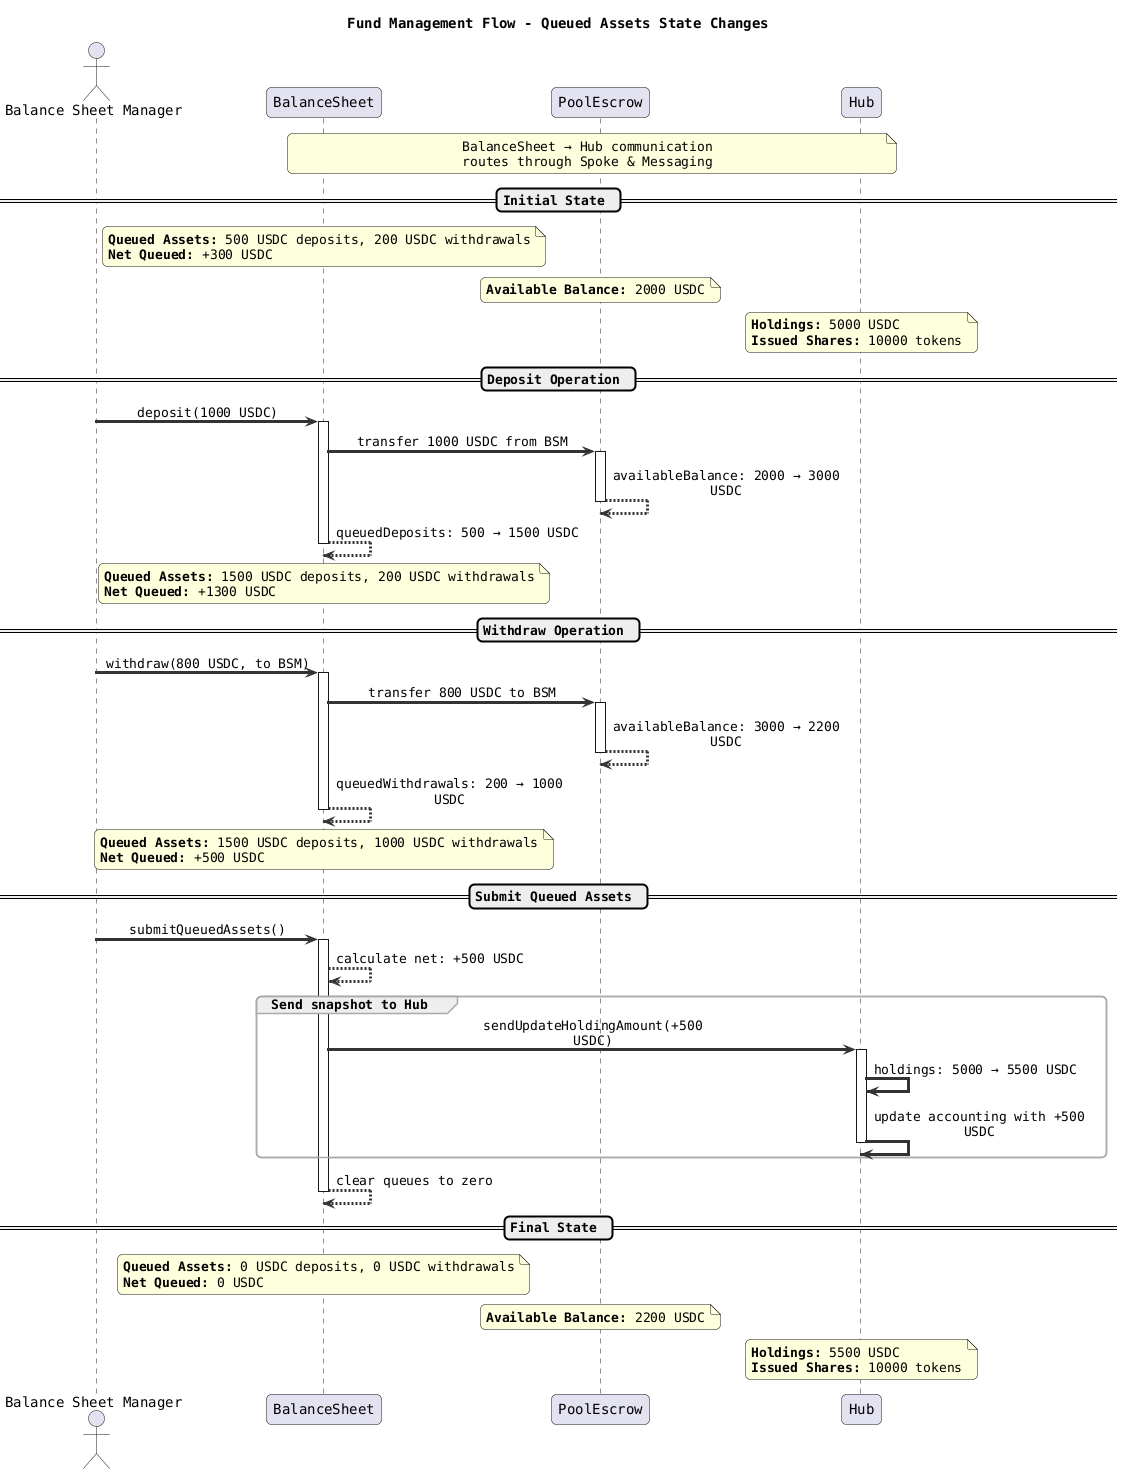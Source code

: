 @startuml
title Fund Management Flow - Queued Assets State Changes

skinparam sequenceArrowThickness 3
skinparam backgroundColor white
skinparam sequenceMessageAlign center
skinparam maxMessageSize 250
skinparam roundcorner 10
skinparam shadowing false
skinparam defaultFontName "Monospaced"

skinparam sequence {
    ArrowColor #333333
    BoxBorderColor #999999
    BoxBackgroundColor #F9F9F9
    GroupBorderColor #AAAAAA
    GroupBackgroundColor #EEEEEE
}

actor "Balance Sheet Manager" as BSM
participant BalanceSheet
participant PoolEscrow
participant "Hub" as Hub

note over BalanceSheet, Hub
    BalanceSheet → Hub communication
    routes through Spoke & Messaging
end note

== Initial State ==
note over BalanceSheet
    **Queued Assets:** 500 USDC deposits, 200 USDC withdrawals
    **Net Queued:** +300 USDC
end note

note over PoolEscrow
    **Available Balance:** 2000 USDC
end note

note over Hub
    **Holdings:** 5000 USDC
    **Issued Shares:** 10000 tokens
end note

== Deposit Operation ==
BSM -> BalanceSheet: deposit(1000 USDC)
activate BalanceSheet
BalanceSheet -> PoolEscrow: transfer 1000 USDC from BSM
activate PoolEscrow
PoolEscrow --> PoolEscrow: availableBalance: 2000 → 3000 USDC
deactivate PoolEscrow
BalanceSheet --> BalanceSheet: queuedDeposits: 500 → 1500 USDC
deactivate BalanceSheet

note over BalanceSheet
    **Queued Assets:** 1500 USDC deposits, 200 USDC withdrawals
    **Net Queued:** +1300 USDC
end note

== Withdraw Operation ==
BSM -> BalanceSheet: withdraw(800 USDC, to BSM)
activate BalanceSheet
BalanceSheet -> PoolEscrow: transfer 800 USDC to BSM
activate PoolEscrow
PoolEscrow --> PoolEscrow: availableBalance: 3000 → 2200 USDC
deactivate PoolEscrow
BalanceSheet --> BalanceSheet: queuedWithdrawals: 200 → 1000 USDC
deactivate BalanceSheet

note over BalanceSheet
    **Queued Assets:** 1500 USDC deposits, 1000 USDC withdrawals
    **Net Queued:** +500 USDC
end note

== Submit Queued Assets ==
BSM -> BalanceSheet: submitQueuedAssets()
activate BalanceSheet
BalanceSheet --> BalanceSheet: calculate net: +500 USDC
group Send snapshot to Hub
BalanceSheet -> Hub: sendUpdateHoldingAmount(+500 USDC)
activate Hub
Hub -> Hub: holdings: 5000 → 5500 USDC
Hub -> Hub: update accounting with +500 USDC
deactivate Hub
end
BalanceSheet --> BalanceSheet: clear queues to zero
deactivate BalanceSheet

== Final State ==
note over BalanceSheet
    **Queued Assets:** 0 USDC deposits, 0 USDC withdrawals
    **Net Queued:** 0 USDC
end note

note over PoolEscrow
    **Available Balance:** 2200 USDC
end note

note over Hub
    **Holdings:** 5500 USDC
    **Issued Shares:** 10000 tokens
end note

@enduml 